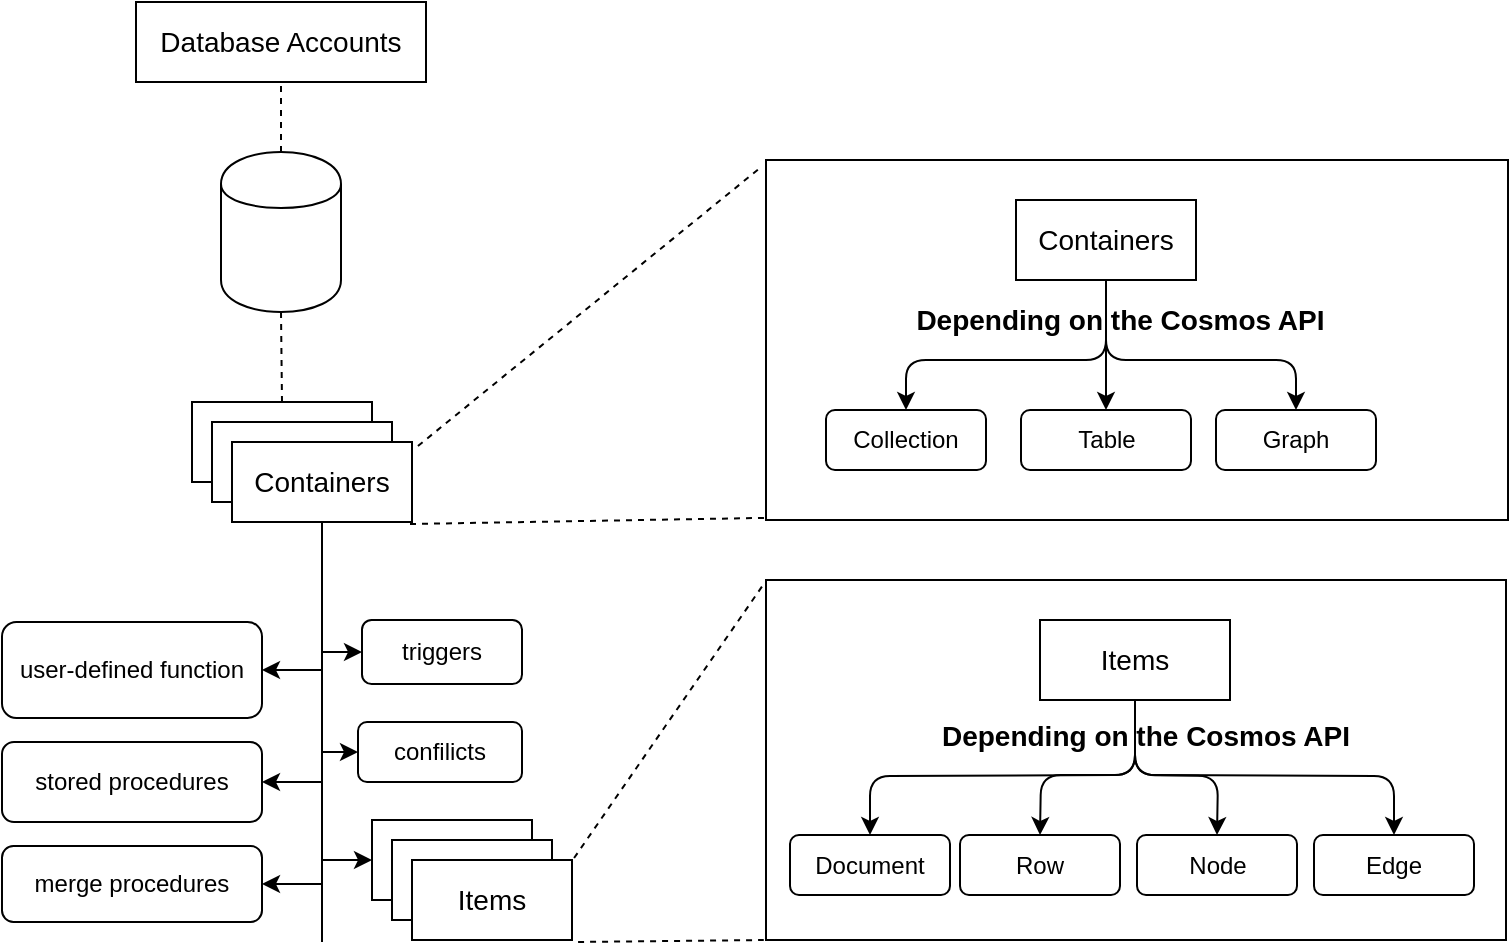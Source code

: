 <mxfile version="12.1.3" pages="1"><diagram id="UI_aruW3gboUpw8oPIZ9" name="Page-1"><mxGraphModel dx="1872" dy="712" grid="1" gridSize="10" guides="1" tooltips="1" connect="1" arrows="1" fold="1" page="1" pageScale="1" pageWidth="850" pageHeight="1100" math="0" shadow="0"><root><mxCell id="0"/><mxCell id="1" parent="0"/><mxCell id="bK72PjyiV4CKTZyDzxav-31" value="" style="rounded=0;whiteSpace=wrap;html=1;" vertex="1" parent="1"><mxGeometry x="422" y="429" width="370" height="180" as="geometry"/></mxCell><mxCell id="bK72PjyiV4CKTZyDzxav-30" value="" style="rounded=0;whiteSpace=wrap;html=1;" vertex="1" parent="1"><mxGeometry x="422" y="219" width="371" height="180" as="geometry"/></mxCell><mxCell id="bK72PjyiV4CKTZyDzxav-1" value="&lt;font style=&quot;font-size: 14px&quot;&gt;Database Accounts&lt;/font&gt;" style="rounded=0;whiteSpace=wrap;html=1;" vertex="1" parent="1"><mxGeometry x="107" y="140" width="145" height="40" as="geometry"/></mxCell><mxCell id="bK72PjyiV4CKTZyDzxav-3" value="Containers" style="rounded=0;whiteSpace=wrap;html=1;" vertex="1" parent="1"><mxGeometry x="135" y="340" width="90" height="40" as="geometry"/></mxCell><mxCell id="bK72PjyiV4CKTZyDzxav-4" value="" style="shape=cylinder;whiteSpace=wrap;html=1;boundedLbl=1;backgroundOutline=1;" vertex="1" parent="1"><mxGeometry x="149.5" y="215" width="60" height="80" as="geometry"/></mxCell><mxCell id="bK72PjyiV4CKTZyDzxav-5" value="Containers" style="rounded=0;whiteSpace=wrap;html=1;" vertex="1" parent="1"><mxGeometry x="145" y="350" width="90" height="40" as="geometry"/></mxCell><mxCell id="bK72PjyiV4CKTZyDzxav-6" value="&lt;font style=&quot;font-size: 14px&quot;&gt;Containers&lt;/font&gt;" style="rounded=0;whiteSpace=wrap;html=1;" vertex="1" parent="1"><mxGeometry x="155" y="360" width="90" height="40" as="geometry"/></mxCell><mxCell id="bK72PjyiV4CKTZyDzxav-7" value="&lt;font style=&quot;font-size: 14px&quot;&gt;Containers&lt;/font&gt;" style="rounded=0;whiteSpace=wrap;html=1;" vertex="1" parent="1"><mxGeometry x="547" y="239" width="90" height="40" as="geometry"/></mxCell><mxCell id="bK72PjyiV4CKTZyDzxav-8" value="Collection" style="rounded=1;whiteSpace=wrap;html=1;" vertex="1" parent="1"><mxGeometry x="452" y="344" width="80" height="30" as="geometry"/></mxCell><mxCell id="bK72PjyiV4CKTZyDzxav-9" value="Table" style="rounded=1;whiteSpace=wrap;html=1;" vertex="1" parent="1"><mxGeometry x="549.5" y="344" width="85" height="30" as="geometry"/></mxCell><mxCell id="bK72PjyiV4CKTZyDzxav-10" value="Graph" style="rounded=1;whiteSpace=wrap;html=1;" vertex="1" parent="1"><mxGeometry x="647" y="344" width="80" height="30" as="geometry"/></mxCell><mxCell id="bK72PjyiV4CKTZyDzxav-12" value="&lt;font style=&quot;font-size: 14px&quot;&gt;Items&lt;/font&gt;" style="rounded=0;whiteSpace=wrap;html=1;" vertex="1" parent="1"><mxGeometry x="559" y="449" width="95" height="40" as="geometry"/></mxCell><mxCell id="bK72PjyiV4CKTZyDzxav-13" value="Document" style="rounded=1;whiteSpace=wrap;html=1;" vertex="1" parent="1"><mxGeometry x="434" y="556.5" width="80" height="30" as="geometry"/></mxCell><mxCell id="bK72PjyiV4CKTZyDzxav-14" value="Row" style="rounded=1;whiteSpace=wrap;html=1;" vertex="1" parent="1"><mxGeometry x="519" y="556.5" width="80" height="30" as="geometry"/></mxCell><mxCell id="bK72PjyiV4CKTZyDzxav-15" value="Node" style="rounded=1;whiteSpace=wrap;html=1;" vertex="1" parent="1"><mxGeometry x="607.5" y="556.5" width="80" height="30" as="geometry"/></mxCell><mxCell id="bK72PjyiV4CKTZyDzxav-16" value="Edge" style="rounded=1;whiteSpace=wrap;html=1;" vertex="1" parent="1"><mxGeometry x="696" y="556.5" width="80" height="30" as="geometry"/></mxCell><mxCell id="bK72PjyiV4CKTZyDzxav-17" value="" style="endArrow=classic;html=1;exitX=0.5;exitY=1;exitDx=0;exitDy=0;entryX=0.5;entryY=0;entryDx=0;entryDy=0;" edge="1" parent="1" source="bK72PjyiV4CKTZyDzxav-12" target="bK72PjyiV4CKTZyDzxav-13"><mxGeometry width="50" height="50" relative="1" as="geometry"><mxPoint x="201.5" y="636.5" as="sourcePoint"/><mxPoint x="251.5" y="586.5" as="targetPoint"/><Array as="points"><mxPoint x="606.5" y="526.5"/><mxPoint x="474" y="527"/></Array></mxGeometry></mxCell><mxCell id="bK72PjyiV4CKTZyDzxav-18" value="" style="endArrow=classic;html=1;exitX=0.5;exitY=1;exitDx=0;exitDy=0;entryX=0.5;entryY=0;entryDx=0;entryDy=0;" edge="1" parent="1" source="bK72PjyiV4CKTZyDzxav-12" target="bK72PjyiV4CKTZyDzxav-14"><mxGeometry width="50" height="50" relative="1" as="geometry"><mxPoint x="611.5" y="486.5" as="sourcePoint"/><mxPoint x="251.5" y="586.5" as="targetPoint"/><Array as="points"><mxPoint x="606.5" y="526.5"/><mxPoint x="559.5" y="526.5"/></Array></mxGeometry></mxCell><mxCell id="bK72PjyiV4CKTZyDzxav-19" value="" style="endArrow=classic;html=1;exitX=0.5;exitY=1;exitDx=0;exitDy=0;entryX=0.5;entryY=0;entryDx=0;entryDy=0;" edge="1" parent="1" source="bK72PjyiV4CKTZyDzxav-12" target="bK72PjyiV4CKTZyDzxav-16"><mxGeometry width="50" height="50" relative="1" as="geometry"><mxPoint x="201.5" y="646.5" as="sourcePoint"/><mxPoint x="251.5" y="596.5" as="targetPoint"/><Array as="points"><mxPoint x="606.5" y="526.5"/><mxPoint x="736" y="527"/></Array></mxGeometry></mxCell><mxCell id="bK72PjyiV4CKTZyDzxav-20" value="" style="endArrow=classic;html=1;exitX=0.5;exitY=1;exitDx=0;exitDy=0;entryX=0.5;entryY=0;entryDx=0;entryDy=0;" edge="1" parent="1" source="bK72PjyiV4CKTZyDzxav-12" target="bK72PjyiV4CKTZyDzxav-15"><mxGeometry width="50" height="50" relative="1" as="geometry"><mxPoint x="201.5" y="646.5" as="sourcePoint"/><mxPoint x="251.5" y="596.5" as="targetPoint"/><Array as="points"><mxPoint x="606.5" y="526.5"/><mxPoint x="648" y="527"/></Array></mxGeometry></mxCell><mxCell id="bK72PjyiV4CKTZyDzxav-23" value="" style="endArrow=classic;html=1;exitX=0.5;exitY=1;exitDx=0;exitDy=0;entryX=0.5;entryY=0;entryDx=0;entryDy=0;" edge="1" parent="1" source="bK72PjyiV4CKTZyDzxav-7" target="bK72PjyiV4CKTZyDzxav-8"><mxGeometry width="50" height="50" relative="1" as="geometry"><mxPoint x="232" y="629" as="sourcePoint"/><mxPoint x="282" y="579" as="targetPoint"/><Array as="points"><mxPoint x="592" y="319"/><mxPoint x="492" y="319"/></Array></mxGeometry></mxCell><mxCell id="bK72PjyiV4CKTZyDzxav-25" value="" style="endArrow=classic;html=1;entryX=0.5;entryY=0;entryDx=0;entryDy=0;" edge="1" parent="1" target="bK72PjyiV4CKTZyDzxav-10"><mxGeometry width="50" height="50" relative="1" as="geometry"><mxPoint x="592" y="279" as="sourcePoint"/><mxPoint x="282" y="579" as="targetPoint"/><Array as="points"><mxPoint x="592" y="319"/><mxPoint x="687" y="319"/></Array></mxGeometry></mxCell><mxCell id="bK72PjyiV4CKTZyDzxav-28" value="&lt;b&gt;&lt;font style=&quot;font-size: 14px&quot;&gt;Depending on the Cosmos API&lt;/font&gt;&lt;/b&gt; " style="text;html=1;strokeColor=none;fillColor=none;align=center;verticalAlign=middle;whiteSpace=wrap;rounded=0;" vertex="1" parent="1"><mxGeometry x="442" y="497" width="340" height="20" as="geometry"/></mxCell><mxCell id="bK72PjyiV4CKTZyDzxav-21" value="&lt;b&gt;&lt;font style=&quot;font-size: 14px&quot;&gt;Depending on the Cosmos API&amp;nbsp;&amp;nbsp;&amp;nbsp;&amp;nbsp; &lt;br&gt;&lt;/font&gt;&lt;/b&gt;" style="text;html=1;strokeColor=none;fillColor=none;align=center;verticalAlign=middle;whiteSpace=wrap;rounded=0;" vertex="1" parent="1"><mxGeometry x="442" y="289" width="330" height="20" as="geometry"/></mxCell><mxCell id="bK72PjyiV4CKTZyDzxav-24" value="" style="endArrow=classic;html=1;exitX=0.5;exitY=1;exitDx=0;exitDy=0;" edge="1" parent="1" source="bK72PjyiV4CKTZyDzxav-7" target="bK72PjyiV4CKTZyDzxav-9"><mxGeometry width="50" height="50" relative="1" as="geometry"><mxPoint x="232" y="629" as="sourcePoint"/><mxPoint x="282" y="579" as="targetPoint"/></mxGeometry></mxCell><mxCell id="bK72PjyiV4CKTZyDzxav-35" value="stored procedures" style="rounded=1;whiteSpace=wrap;html=1;" vertex="1" parent="1"><mxGeometry x="40" y="510" width="130" height="40" as="geometry"/></mxCell><mxCell id="bK72PjyiV4CKTZyDzxav-36" value="user-defined function" style="rounded=1;whiteSpace=wrap;html=1;" vertex="1" parent="1"><mxGeometry x="40" y="450" width="130" height="48" as="geometry"/></mxCell><mxCell id="bK72PjyiV4CKTZyDzxav-37" value="merge procedures" style="rounded=1;whiteSpace=wrap;html=1;" vertex="1" parent="1"><mxGeometry x="40" y="562" width="130" height="38" as="geometry"/></mxCell><mxCell id="bK72PjyiV4CKTZyDzxav-38" value="triggers" style="rounded=1;whiteSpace=wrap;html=1;" vertex="1" parent="1"><mxGeometry x="220" y="449" width="80" height="32" as="geometry"/></mxCell><mxCell id="bK72PjyiV4CKTZyDzxav-39" value="&lt;div&gt;confilicts&lt;/div&gt;" style="rounded=1;whiteSpace=wrap;html=1;" vertex="1" parent="1"><mxGeometry x="218" y="500" width="82" height="30" as="geometry"/></mxCell><mxCell id="bK72PjyiV4CKTZyDzxav-41" value="&lt;div&gt;&lt;font style=&quot;font-size: 14px&quot;&gt;Items&lt;/font&gt;&lt;/div&gt;" style="rounded=0;whiteSpace=wrap;html=1;" vertex="1" parent="1"><mxGeometry x="225" y="549" width="80" height="40" as="geometry"/></mxCell><mxCell id="bK72PjyiV4CKTZyDzxav-42" value="&lt;div&gt;&lt;font style=&quot;font-size: 14px&quot;&gt;Items&lt;/font&gt;&lt;/div&gt;" style="rounded=0;whiteSpace=wrap;html=1;" vertex="1" parent="1"><mxGeometry x="235" y="559" width="80" height="40" as="geometry"/></mxCell><mxCell id="bK72PjyiV4CKTZyDzxav-43" value="&lt;div&gt;&lt;font style=&quot;font-size: 14px&quot;&gt;Items&lt;/font&gt;&lt;/div&gt;" style="rounded=0;whiteSpace=wrap;html=1;" vertex="1" parent="1"><mxGeometry x="245" y="569" width="80" height="40" as="geometry"/></mxCell><mxCell id="bK72PjyiV4CKTZyDzxav-44" value="" style="endArrow=none;html=1;entryX=0.5;entryY=1;entryDx=0;entryDy=0;" edge="1" parent="1" target="bK72PjyiV4CKTZyDzxav-6"><mxGeometry width="50" height="50" relative="1" as="geometry"><mxPoint x="200" y="610" as="sourcePoint"/><mxPoint x="100" y="640" as="targetPoint"/></mxGeometry></mxCell><mxCell id="bK72PjyiV4CKTZyDzxav-45" value="" style="endArrow=classic;html=1;entryX=0;entryY=0.5;entryDx=0;entryDy=0;" edge="1" parent="1" target="bK72PjyiV4CKTZyDzxav-41"><mxGeometry width="50" height="50" relative="1" as="geometry"><mxPoint x="200" y="569" as="sourcePoint"/><mxPoint x="100" y="659" as="targetPoint"/></mxGeometry></mxCell><mxCell id="bK72PjyiV4CKTZyDzxav-46" value="" style="endArrow=classic;html=1;entryX=0;entryY=0.5;entryDx=0;entryDy=0;" edge="1" parent="1" target="bK72PjyiV4CKTZyDzxav-39"><mxGeometry width="50" height="50" relative="1" as="geometry"><mxPoint x="200" y="515" as="sourcePoint"/><mxPoint x="100" y="680" as="targetPoint"/></mxGeometry></mxCell><mxCell id="bK72PjyiV4CKTZyDzxav-47" value="" style="endArrow=classic;html=1;entryX=0;entryY=0.5;entryDx=0;entryDy=0;" edge="1" parent="1" target="bK72PjyiV4CKTZyDzxav-38"><mxGeometry width="50" height="50" relative="1" as="geometry"><mxPoint x="200" y="465" as="sourcePoint"/><mxPoint x="100" y="680" as="targetPoint"/></mxGeometry></mxCell><mxCell id="bK72PjyiV4CKTZyDzxav-48" value="" style="endArrow=classic;html=1;entryX=1;entryY=0.5;entryDx=0;entryDy=0;" edge="1" parent="1" target="bK72PjyiV4CKTZyDzxav-36"><mxGeometry width="50" height="50" relative="1" as="geometry"><mxPoint x="200" y="474" as="sourcePoint"/><mxPoint x="100" y="680" as="targetPoint"/></mxGeometry></mxCell><mxCell id="bK72PjyiV4CKTZyDzxav-49" value="" style="endArrow=classic;html=1;entryX=1;entryY=0.5;entryDx=0;entryDy=0;" edge="1" parent="1" target="bK72PjyiV4CKTZyDzxav-35"><mxGeometry width="50" height="50" relative="1" as="geometry"><mxPoint x="200" y="530" as="sourcePoint"/><mxPoint x="100" y="680" as="targetPoint"/></mxGeometry></mxCell><mxCell id="bK72PjyiV4CKTZyDzxav-50" value="" style="endArrow=classic;html=1;entryX=1;entryY=0.5;entryDx=0;entryDy=0;" edge="1" parent="1" target="bK72PjyiV4CKTZyDzxav-37"><mxGeometry width="50" height="50" relative="1" as="geometry"><mxPoint x="200" y="581" as="sourcePoint"/><mxPoint x="100" y="680" as="targetPoint"/></mxGeometry></mxCell><mxCell id="bK72PjyiV4CKTZyDzxav-51" value="" style="endArrow=none;dashed=1;html=1;entryX=0.5;entryY=1;entryDx=0;entryDy=0;exitX=0.5;exitY=0;exitDx=0;exitDy=0;" edge="1" parent="1" source="bK72PjyiV4CKTZyDzxav-4" target="bK72PjyiV4CKTZyDzxav-1"><mxGeometry width="50" height="50" relative="1" as="geometry"><mxPoint x="32" y="690" as="sourcePoint"/><mxPoint x="82" y="640" as="targetPoint"/></mxGeometry></mxCell><mxCell id="bK72PjyiV4CKTZyDzxav-52" value="" style="endArrow=none;dashed=1;html=1;entryX=0.5;entryY=1;entryDx=0;entryDy=0;exitX=0.5;exitY=0;exitDx=0;exitDy=0;" edge="1" parent="1" source="bK72PjyiV4CKTZyDzxav-3" target="bK72PjyiV4CKTZyDzxav-4"><mxGeometry width="50" height="50" relative="1" as="geometry"><mxPoint x="42" y="700" as="sourcePoint"/><mxPoint x="92" y="650" as="targetPoint"/></mxGeometry></mxCell><mxCell id="bK72PjyiV4CKTZyDzxav-53" value="" style="endArrow=none;dashed=1;html=1;entryX=-0.005;entryY=0.017;entryDx=0;entryDy=0;entryPerimeter=0;exitX=1.033;exitY=0.05;exitDx=0;exitDy=0;exitPerimeter=0;" edge="1" parent="1" source="bK72PjyiV4CKTZyDzxav-6" target="bK72PjyiV4CKTZyDzxav-30"><mxGeometry width="50" height="50" relative="1" as="geometry"><mxPoint x="42" y="680" as="sourcePoint"/><mxPoint x="92" y="630" as="targetPoint"/></mxGeometry></mxCell><mxCell id="bK72PjyiV4CKTZyDzxav-54" value="" style="endArrow=none;dashed=1;html=1;entryX=0.003;entryY=0.994;entryDx=0;entryDy=0;entryPerimeter=0;exitX=0.989;exitY=1.025;exitDx=0;exitDy=0;exitPerimeter=0;" edge="1" parent="1" source="bK72PjyiV4CKTZyDzxav-6" target="bK72PjyiV4CKTZyDzxav-30"><mxGeometry width="50" height="50" relative="1" as="geometry"><mxPoint x="42" y="680" as="sourcePoint"/><mxPoint x="92" y="630" as="targetPoint"/></mxGeometry></mxCell><mxCell id="bK72PjyiV4CKTZyDzxav-55" value="" style="endArrow=none;dashed=1;html=1;entryX=-0.003;entryY=0.011;entryDx=0;entryDy=0;entryPerimeter=0;exitX=1.013;exitY=-0.025;exitDx=0;exitDy=0;exitPerimeter=0;" edge="1" parent="1" source="bK72PjyiV4CKTZyDzxav-43" target="bK72PjyiV4CKTZyDzxav-31"><mxGeometry width="50" height="50" relative="1" as="geometry"><mxPoint x="42" y="680" as="sourcePoint"/><mxPoint x="92" y="630" as="targetPoint"/></mxGeometry></mxCell><mxCell id="bK72PjyiV4CKTZyDzxav-56" value="" style="endArrow=none;dashed=1;html=1;exitX=1.038;exitY=1.025;exitDx=0;exitDy=0;exitPerimeter=0;entryX=-0.003;entryY=1;entryDx=0;entryDy=0;entryPerimeter=0;" edge="1" parent="1" source="bK72PjyiV4CKTZyDzxav-43" target="bK72PjyiV4CKTZyDzxav-31"><mxGeometry width="50" height="50" relative="1" as="geometry"><mxPoint x="42" y="680" as="sourcePoint"/><mxPoint x="442" y="570" as="targetPoint"/></mxGeometry></mxCell></root></mxGraphModel></diagram></mxfile>